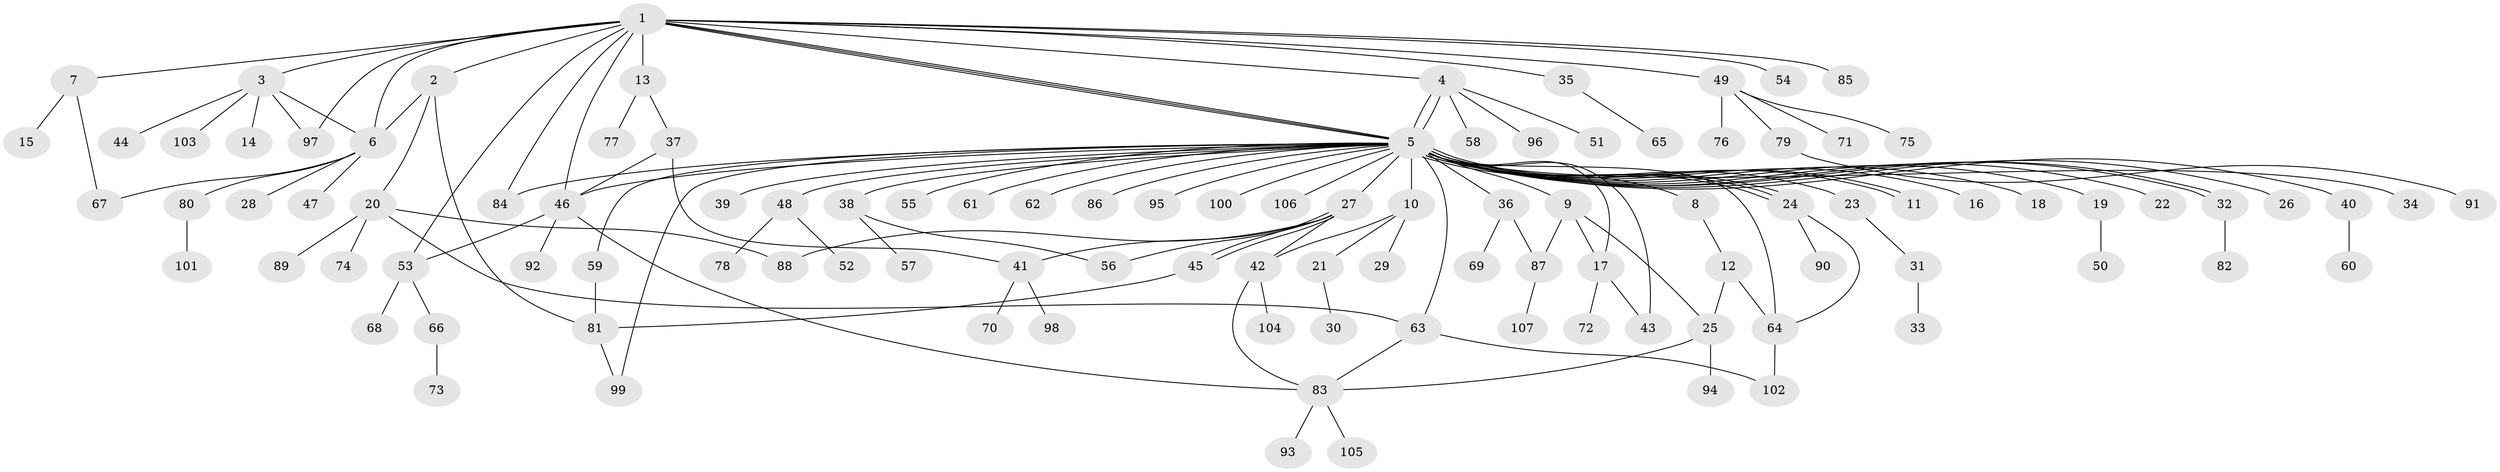 // Generated by graph-tools (version 1.1) at 2025/14/03/09/25 04:14:20]
// undirected, 107 vertices, 141 edges
graph export_dot {
graph [start="1"]
  node [color=gray90,style=filled];
  1;
  2;
  3;
  4;
  5;
  6;
  7;
  8;
  9;
  10;
  11;
  12;
  13;
  14;
  15;
  16;
  17;
  18;
  19;
  20;
  21;
  22;
  23;
  24;
  25;
  26;
  27;
  28;
  29;
  30;
  31;
  32;
  33;
  34;
  35;
  36;
  37;
  38;
  39;
  40;
  41;
  42;
  43;
  44;
  45;
  46;
  47;
  48;
  49;
  50;
  51;
  52;
  53;
  54;
  55;
  56;
  57;
  58;
  59;
  60;
  61;
  62;
  63;
  64;
  65;
  66;
  67;
  68;
  69;
  70;
  71;
  72;
  73;
  74;
  75;
  76;
  77;
  78;
  79;
  80;
  81;
  82;
  83;
  84;
  85;
  86;
  87;
  88;
  89;
  90;
  91;
  92;
  93;
  94;
  95;
  96;
  97;
  98;
  99;
  100;
  101;
  102;
  103;
  104;
  105;
  106;
  107;
  1 -- 2;
  1 -- 3;
  1 -- 4;
  1 -- 5;
  1 -- 5;
  1 -- 5;
  1 -- 6;
  1 -- 7;
  1 -- 13;
  1 -- 35;
  1 -- 46;
  1 -- 49;
  1 -- 53;
  1 -- 54;
  1 -- 84;
  1 -- 85;
  1 -- 97;
  2 -- 6;
  2 -- 20;
  2 -- 81;
  3 -- 6;
  3 -- 14;
  3 -- 44;
  3 -- 97;
  3 -- 103;
  4 -- 5;
  4 -- 5;
  4 -- 51;
  4 -- 58;
  4 -- 96;
  5 -- 8;
  5 -- 9;
  5 -- 10;
  5 -- 11;
  5 -- 11;
  5 -- 16;
  5 -- 17;
  5 -- 18;
  5 -- 19;
  5 -- 22;
  5 -- 23;
  5 -- 24;
  5 -- 24;
  5 -- 24;
  5 -- 26;
  5 -- 27;
  5 -- 32;
  5 -- 32;
  5 -- 34;
  5 -- 36;
  5 -- 38;
  5 -- 39;
  5 -- 40;
  5 -- 43;
  5 -- 46;
  5 -- 48;
  5 -- 55;
  5 -- 59;
  5 -- 61;
  5 -- 62;
  5 -- 63;
  5 -- 64;
  5 -- 84;
  5 -- 86;
  5 -- 95;
  5 -- 99;
  5 -- 100;
  5 -- 106;
  6 -- 28;
  6 -- 47;
  6 -- 67;
  6 -- 80;
  7 -- 15;
  7 -- 67;
  8 -- 12;
  9 -- 17;
  9 -- 25;
  9 -- 87;
  10 -- 21;
  10 -- 29;
  10 -- 42;
  12 -- 25;
  12 -- 64;
  13 -- 37;
  13 -- 77;
  17 -- 43;
  17 -- 72;
  19 -- 50;
  20 -- 63;
  20 -- 74;
  20 -- 88;
  20 -- 89;
  21 -- 30;
  23 -- 31;
  24 -- 64;
  24 -- 90;
  25 -- 83;
  25 -- 94;
  27 -- 41;
  27 -- 42;
  27 -- 45;
  27 -- 45;
  27 -- 56;
  27 -- 88;
  31 -- 33;
  32 -- 82;
  35 -- 65;
  36 -- 69;
  36 -- 87;
  37 -- 41;
  37 -- 46;
  38 -- 56;
  38 -- 57;
  40 -- 60;
  41 -- 70;
  41 -- 98;
  42 -- 83;
  42 -- 104;
  45 -- 81;
  46 -- 53;
  46 -- 83;
  46 -- 92;
  48 -- 52;
  48 -- 78;
  49 -- 71;
  49 -- 75;
  49 -- 76;
  49 -- 79;
  53 -- 66;
  53 -- 68;
  59 -- 81;
  63 -- 83;
  63 -- 102;
  64 -- 102;
  66 -- 73;
  79 -- 91;
  80 -- 101;
  81 -- 99;
  83 -- 93;
  83 -- 105;
  87 -- 107;
}
